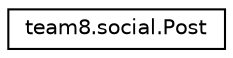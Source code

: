 digraph "Graphical Class Hierarchy"
{
  edge [fontname="Helvetica",fontsize="10",labelfontname="Helvetica",labelfontsize="10"];
  node [fontname="Helvetica",fontsize="10",shape=record];
  rankdir="LR";
  Node0 [label="team8.social.Post",height=0.2,width=0.4,color="black", fillcolor="white", style="filled",URL="$classteam8_1_1social_1_1Post.html"];
}
